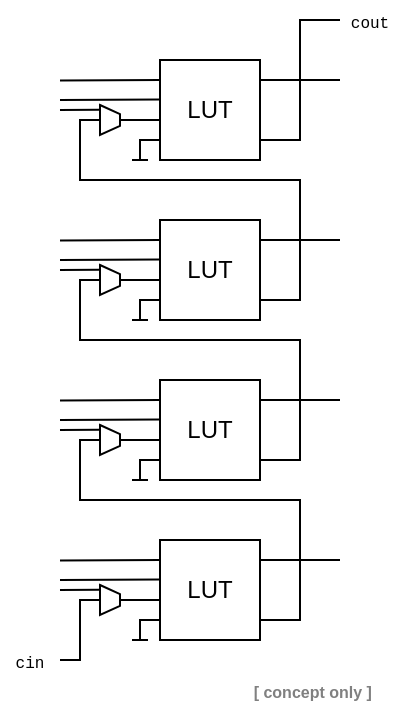 <mxfile version="20.6.2" type="device"><diagram id="9y_Xv3JvemP6rXMGQIMR" name="Page-1"><mxGraphModel dx="1132" dy="748" grid="1" gridSize="10" guides="1" tooltips="1" connect="1" arrows="1" fold="1" page="1" pageScale="1" pageWidth="827" pageHeight="1169" math="0" shadow="0"><root><mxCell id="0"/><mxCell id="1" parent="0"/><mxCell id="AdidnMuHgUHApmWyFpoS-158" value="" style="endArrow=none;html=1;rounded=0;fontSize=10;" parent="1" edge="1"><mxGeometry width="50" height="50" relative="1" as="geometry"><mxPoint x="210" y="120" as="sourcePoint"/><mxPoint x="260" y="60" as="targetPoint"/><Array as="points"><mxPoint x="240" y="120"/><mxPoint x="240" y="60"/></Array></mxGeometry></mxCell><mxCell id="AdidnMuHgUHApmWyFpoS-58" value="" style="endArrow=none;html=1;rounded=0;fontSize=10;" parent="1" edge="1"><mxGeometry width="50" height="50" relative="1" as="geometry"><mxPoint x="260.0" y="90" as="sourcePoint"/><mxPoint x="220" y="90" as="targetPoint"/></mxGeometry></mxCell><mxCell id="AdidnMuHgUHApmWyFpoS-59" value="" style="endArrow=baseDash;html=1;rounded=0;fontSize=10;endFill=0;" parent="1" edge="1"><mxGeometry width="50" height="50" relative="1" as="geometry"><mxPoint x="180.0" y="120" as="sourcePoint"/><mxPoint x="160" y="130" as="targetPoint"/><Array as="points"><mxPoint x="160" y="120"/></Array></mxGeometry></mxCell><mxCell id="AdidnMuHgUHApmWyFpoS-61" value="" style="endArrow=none;html=1;rounded=0;fontSize=10;" parent="1" edge="1"><mxGeometry width="50" height="50" relative="1" as="geometry"><mxPoint x="170.0" y="99.81" as="sourcePoint"/><mxPoint x="120" y="100" as="targetPoint"/></mxGeometry></mxCell><mxCell id="AdidnMuHgUHApmWyFpoS-62" value="" style="endArrow=none;html=1;rounded=0;fontSize=10;" parent="1" edge="1"><mxGeometry width="50" height="50" relative="1" as="geometry"><mxPoint x="170.0" y="90" as="sourcePoint"/><mxPoint x="120" y="90.19" as="targetPoint"/></mxGeometry></mxCell><mxCell id="AdidnMuHgUHApmWyFpoS-113" style="edgeStyle=orthogonalEdgeStyle;rounded=0;orthogonalLoop=1;jettySize=auto;html=1;exitX=0.5;exitY=0;exitDx=0;exitDy=0;entryX=0;entryY=0.5;entryDx=0;entryDy=0;endArrow=none;endFill=0;" parent="1" source="AdidnMuHgUHApmWyFpoS-107" target="AdidnMuHgUHApmWyFpoS-112" edge="1"><mxGeometry relative="1" as="geometry"/></mxCell><mxCell id="AdidnMuHgUHApmWyFpoS-112" value="" style="rounded=0;whiteSpace=wrap;html=1;" parent="1" vertex="1"><mxGeometry x="180" y="100" width="20" height="20" as="geometry"/></mxCell><mxCell id="AdidnMuHgUHApmWyFpoS-63" value="LUT" style="rounded=0;whiteSpace=wrap;html=1;" parent="1" vertex="1"><mxGeometry x="170" y="80" width="50" height="50" as="geometry"/></mxCell><mxCell id="AdidnMuHgUHApmWyFpoS-115" value="" style="endArrow=none;html=1;rounded=0;fontSize=10;exitX=0.158;exitY=1.026;exitDx=0;exitDy=0;exitPerimeter=0;" parent="1" source="AdidnMuHgUHApmWyFpoS-107" edge="1"><mxGeometry width="50" height="50" relative="1" as="geometry"><mxPoint x="150.0" y="104.91" as="sourcePoint"/><mxPoint x="120" y="105" as="targetPoint"/></mxGeometry></mxCell><mxCell id="AdidnMuHgUHApmWyFpoS-107" value="" style="shape=trapezoid;perimeter=trapezoidPerimeter;whiteSpace=wrap;html=1;fixedSize=1;direction=south;size=4.57;" parent="1" vertex="1"><mxGeometry x="140" y="102.5" width="10" height="15" as="geometry"/></mxCell><mxCell id="AdidnMuHgUHApmWyFpoS-116" value="" style="endArrow=none;html=1;rounded=0;fontSize=10;entryX=0.5;entryY=1;entryDx=0;entryDy=0;" parent="1" target="AdidnMuHgUHApmWyFpoS-107" edge="1"><mxGeometry width="50" height="50" relative="1" as="geometry"><mxPoint x="210" y="200" as="sourcePoint"/><mxPoint x="130" y="110" as="targetPoint"/><Array as="points"><mxPoint x="240" y="200"/><mxPoint x="240" y="140"/><mxPoint x="130" y="140"/><mxPoint x="130" y="110"/></Array></mxGeometry></mxCell><mxCell id="AdidnMuHgUHApmWyFpoS-127" value="" style="endArrow=none;html=1;rounded=0;fontSize=10;" parent="1" edge="1"><mxGeometry width="50" height="50" relative="1" as="geometry"><mxPoint x="260.0" y="170" as="sourcePoint"/><mxPoint x="220" y="170" as="targetPoint"/></mxGeometry></mxCell><mxCell id="AdidnMuHgUHApmWyFpoS-128" value="" style="endArrow=baseDash;html=1;rounded=0;fontSize=10;endFill=0;" parent="1" edge="1"><mxGeometry width="50" height="50" relative="1" as="geometry"><mxPoint x="180.0" y="200" as="sourcePoint"/><mxPoint x="160" y="210" as="targetPoint"/><Array as="points"><mxPoint x="160" y="200"/></Array></mxGeometry></mxCell><mxCell id="AdidnMuHgUHApmWyFpoS-129" value="" style="endArrow=none;html=1;rounded=0;fontSize=10;" parent="1" edge="1"><mxGeometry width="50" height="50" relative="1" as="geometry"><mxPoint x="170.0" y="179.81" as="sourcePoint"/><mxPoint x="120" y="180" as="targetPoint"/></mxGeometry></mxCell><mxCell id="AdidnMuHgUHApmWyFpoS-130" value="" style="endArrow=none;html=1;rounded=0;fontSize=10;" parent="1" edge="1"><mxGeometry width="50" height="50" relative="1" as="geometry"><mxPoint x="170.0" y="170" as="sourcePoint"/><mxPoint x="120" y="170.19" as="targetPoint"/></mxGeometry></mxCell><mxCell id="AdidnMuHgUHApmWyFpoS-131" style="edgeStyle=orthogonalEdgeStyle;rounded=0;orthogonalLoop=1;jettySize=auto;html=1;exitX=0.5;exitY=0;exitDx=0;exitDy=0;entryX=0;entryY=0.5;entryDx=0;entryDy=0;endArrow=none;endFill=0;" parent="1" source="AdidnMuHgUHApmWyFpoS-135" target="AdidnMuHgUHApmWyFpoS-132" edge="1"><mxGeometry relative="1" as="geometry"/></mxCell><mxCell id="AdidnMuHgUHApmWyFpoS-132" value="" style="rounded=0;whiteSpace=wrap;html=1;" parent="1" vertex="1"><mxGeometry x="180" y="180" width="20" height="20" as="geometry"/></mxCell><mxCell id="AdidnMuHgUHApmWyFpoS-133" value="LUT" style="rounded=0;whiteSpace=wrap;html=1;" parent="1" vertex="1"><mxGeometry x="170" y="160" width="50" height="50" as="geometry"/></mxCell><mxCell id="AdidnMuHgUHApmWyFpoS-134" value="" style="endArrow=none;html=1;rounded=0;fontSize=10;exitX=0.158;exitY=1.026;exitDx=0;exitDy=0;exitPerimeter=0;" parent="1" source="AdidnMuHgUHApmWyFpoS-135" edge="1"><mxGeometry width="50" height="50" relative="1" as="geometry"><mxPoint x="150.0" y="184.91" as="sourcePoint"/><mxPoint x="120" y="185" as="targetPoint"/></mxGeometry></mxCell><mxCell id="AdidnMuHgUHApmWyFpoS-135" value="" style="shape=trapezoid;perimeter=trapezoidPerimeter;whiteSpace=wrap;html=1;fixedSize=1;direction=south;size=4.57;" parent="1" vertex="1"><mxGeometry x="140" y="182.5" width="10" height="15" as="geometry"/></mxCell><mxCell id="AdidnMuHgUHApmWyFpoS-136" value="" style="endArrow=none;html=1;rounded=0;fontSize=10;entryX=0.5;entryY=1;entryDx=0;entryDy=0;" parent="1" target="AdidnMuHgUHApmWyFpoS-135" edge="1"><mxGeometry width="50" height="50" relative="1" as="geometry"><mxPoint x="210" y="280" as="sourcePoint"/><mxPoint x="130" y="190" as="targetPoint"/><Array as="points"><mxPoint x="240" y="280"/><mxPoint x="240" y="220"/><mxPoint x="130" y="220"/><mxPoint x="130" y="190"/></Array></mxGeometry></mxCell><mxCell id="AdidnMuHgUHApmWyFpoS-137" value="" style="endArrow=none;html=1;rounded=0;fontSize=10;" parent="1" edge="1"><mxGeometry width="50" height="50" relative="1" as="geometry"><mxPoint x="260.0" y="250" as="sourcePoint"/><mxPoint x="220" y="250" as="targetPoint"/></mxGeometry></mxCell><mxCell id="AdidnMuHgUHApmWyFpoS-138" value="" style="endArrow=baseDash;html=1;rounded=0;fontSize=10;endFill=0;" parent="1" edge="1"><mxGeometry width="50" height="50" relative="1" as="geometry"><mxPoint x="180.0" y="280" as="sourcePoint"/><mxPoint x="160" y="290" as="targetPoint"/><Array as="points"><mxPoint x="160" y="280"/></Array></mxGeometry></mxCell><mxCell id="AdidnMuHgUHApmWyFpoS-139" value="" style="endArrow=none;html=1;rounded=0;fontSize=10;" parent="1" edge="1"><mxGeometry width="50" height="50" relative="1" as="geometry"><mxPoint x="170.0" y="259.81" as="sourcePoint"/><mxPoint x="120" y="260" as="targetPoint"/></mxGeometry></mxCell><mxCell id="AdidnMuHgUHApmWyFpoS-140" value="" style="endArrow=none;html=1;rounded=0;fontSize=10;" parent="1" edge="1"><mxGeometry width="50" height="50" relative="1" as="geometry"><mxPoint x="170.0" y="250" as="sourcePoint"/><mxPoint x="120" y="250.19" as="targetPoint"/></mxGeometry></mxCell><mxCell id="AdidnMuHgUHApmWyFpoS-141" style="edgeStyle=orthogonalEdgeStyle;rounded=0;orthogonalLoop=1;jettySize=auto;html=1;exitX=0.5;exitY=0;exitDx=0;exitDy=0;entryX=0;entryY=0.5;entryDx=0;entryDy=0;endArrow=none;endFill=0;" parent="1" source="AdidnMuHgUHApmWyFpoS-145" target="AdidnMuHgUHApmWyFpoS-142" edge="1"><mxGeometry relative="1" as="geometry"/></mxCell><mxCell id="AdidnMuHgUHApmWyFpoS-142" value="" style="rounded=0;whiteSpace=wrap;html=1;" parent="1" vertex="1"><mxGeometry x="180" y="260" width="20" height="20" as="geometry"/></mxCell><mxCell id="AdidnMuHgUHApmWyFpoS-143" value="LUT" style="rounded=0;whiteSpace=wrap;html=1;" parent="1" vertex="1"><mxGeometry x="170" y="240" width="50" height="50" as="geometry"/></mxCell><mxCell id="AdidnMuHgUHApmWyFpoS-144" value="" style="endArrow=none;html=1;rounded=0;fontSize=10;exitX=0.158;exitY=1.026;exitDx=0;exitDy=0;exitPerimeter=0;" parent="1" source="AdidnMuHgUHApmWyFpoS-145" edge="1"><mxGeometry width="50" height="50" relative="1" as="geometry"><mxPoint x="150.0" y="264.91" as="sourcePoint"/><mxPoint x="120" y="265" as="targetPoint"/></mxGeometry></mxCell><mxCell id="AdidnMuHgUHApmWyFpoS-145" value="" style="shape=trapezoid;perimeter=trapezoidPerimeter;whiteSpace=wrap;html=1;fixedSize=1;direction=south;size=4.57;" parent="1" vertex="1"><mxGeometry x="140" y="262.5" width="10" height="15" as="geometry"/></mxCell><mxCell id="AdidnMuHgUHApmWyFpoS-146" value="" style="endArrow=none;html=1;rounded=0;fontSize=10;entryX=0.5;entryY=1;entryDx=0;entryDy=0;" parent="1" target="AdidnMuHgUHApmWyFpoS-145" edge="1"><mxGeometry width="50" height="50" relative="1" as="geometry"><mxPoint x="210" y="360" as="sourcePoint"/><mxPoint x="130" y="270" as="targetPoint"/><Array as="points"><mxPoint x="240" y="360"/><mxPoint x="240" y="300"/><mxPoint x="130" y="300"/><mxPoint x="130" y="270"/></Array></mxGeometry></mxCell><mxCell id="AdidnMuHgUHApmWyFpoS-147" value="" style="endArrow=none;html=1;rounded=0;fontSize=10;" parent="1" edge="1"><mxGeometry width="50" height="50" relative="1" as="geometry"><mxPoint x="260.0" y="330.0" as="sourcePoint"/><mxPoint x="220" y="330.0" as="targetPoint"/></mxGeometry></mxCell><mxCell id="AdidnMuHgUHApmWyFpoS-148" value="" style="endArrow=baseDash;html=1;rounded=0;fontSize=10;endFill=0;" parent="1" edge="1"><mxGeometry width="50" height="50" relative="1" as="geometry"><mxPoint x="180.0" y="360" as="sourcePoint"/><mxPoint x="160" y="370" as="targetPoint"/><Array as="points"><mxPoint x="160" y="360"/></Array></mxGeometry></mxCell><mxCell id="AdidnMuHgUHApmWyFpoS-149" value="" style="endArrow=none;html=1;rounded=0;fontSize=10;" parent="1" edge="1"><mxGeometry width="50" height="50" relative="1" as="geometry"><mxPoint x="170.0" y="339.81" as="sourcePoint"/><mxPoint x="120" y="340.0" as="targetPoint"/></mxGeometry></mxCell><mxCell id="AdidnMuHgUHApmWyFpoS-150" value="" style="endArrow=none;html=1;rounded=0;fontSize=10;" parent="1" edge="1"><mxGeometry width="50" height="50" relative="1" as="geometry"><mxPoint x="170.0" y="330.0" as="sourcePoint"/><mxPoint x="120" y="330.19" as="targetPoint"/></mxGeometry></mxCell><mxCell id="AdidnMuHgUHApmWyFpoS-151" style="edgeStyle=orthogonalEdgeStyle;rounded=0;orthogonalLoop=1;jettySize=auto;html=1;exitX=0.5;exitY=0;exitDx=0;exitDy=0;entryX=0;entryY=0.5;entryDx=0;entryDy=0;endArrow=none;endFill=0;" parent="1" source="AdidnMuHgUHApmWyFpoS-155" target="AdidnMuHgUHApmWyFpoS-152" edge="1"><mxGeometry relative="1" as="geometry"/></mxCell><mxCell id="AdidnMuHgUHApmWyFpoS-152" value="" style="rounded=0;whiteSpace=wrap;html=1;" parent="1" vertex="1"><mxGeometry x="180" y="340" width="20" height="20" as="geometry"/></mxCell><mxCell id="AdidnMuHgUHApmWyFpoS-153" value="LUT" style="rounded=0;whiteSpace=wrap;html=1;" parent="1" vertex="1"><mxGeometry x="170" y="320" width="50" height="50" as="geometry"/></mxCell><mxCell id="AdidnMuHgUHApmWyFpoS-154" value="" style="endArrow=none;html=1;rounded=0;fontSize=10;exitX=0.158;exitY=1.026;exitDx=0;exitDy=0;exitPerimeter=0;" parent="1" source="AdidnMuHgUHApmWyFpoS-155" edge="1"><mxGeometry width="50" height="50" relative="1" as="geometry"><mxPoint x="150.0" y="344.91" as="sourcePoint"/><mxPoint x="120" y="345.0" as="targetPoint"/></mxGeometry></mxCell><mxCell id="AdidnMuHgUHApmWyFpoS-155" value="" style="shape=trapezoid;perimeter=trapezoidPerimeter;whiteSpace=wrap;html=1;fixedSize=1;direction=south;size=4.57;" parent="1" vertex="1"><mxGeometry x="140" y="342.5" width="10" height="15" as="geometry"/></mxCell><mxCell id="AdidnMuHgUHApmWyFpoS-156" value="" style="endArrow=none;html=1;rounded=0;fontSize=10;entryX=0.5;entryY=1;entryDx=0;entryDy=0;" parent="1" target="AdidnMuHgUHApmWyFpoS-155" edge="1"><mxGeometry width="50" height="50" relative="1" as="geometry"><mxPoint x="120" y="380" as="sourcePoint"/><mxPoint x="130" y="350" as="targetPoint"/><Array as="points"><mxPoint x="130" y="380"/><mxPoint x="130" y="350"/></Array></mxGeometry></mxCell><mxCell id="AdidnMuHgUHApmWyFpoS-168" value="&lt;font style=&quot;font-size: 8px;&quot; face=&quot;Courier New&quot;&gt;cin&lt;/font&gt;" style="text;html=1;strokeColor=none;fillColor=none;align=center;verticalAlign=middle;whiteSpace=wrap;rounded=0;" parent="1" vertex="1"><mxGeometry x="90" y="370" width="30" height="20" as="geometry"/></mxCell><mxCell id="AdidnMuHgUHApmWyFpoS-169" value="&lt;font style=&quot;font-size: 8px;&quot; face=&quot;Courier New&quot;&gt;cout&lt;/font&gt;" style="text;html=1;strokeColor=none;fillColor=none;align=center;verticalAlign=middle;whiteSpace=wrap;rounded=0;" parent="1" vertex="1"><mxGeometry x="260" y="50" width="30" height="20" as="geometry"/></mxCell><mxCell id="-plXyjgZI2yZdrNLXFfX-1" value="&lt;font color=&quot;#808080&quot; style=&quot;font-size: 8px;&quot;&gt;&lt;b&gt;[ concept only ]&amp;nbsp;&lt;/b&gt;&lt;/font&gt;" style="text;html=1;strokeColor=none;fillColor=none;align=center;verticalAlign=middle;whiteSpace=wrap;rounded=0;" vertex="1" parent="1"><mxGeometry x="200" y="390" width="95.13" height="10" as="geometry"/></mxCell></root></mxGraphModel></diagram></mxfile>